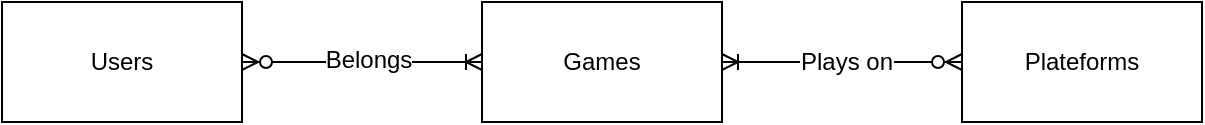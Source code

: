 <mxfile version="12.2.9" type="device" pages="2"><diagram id="h3pteGuTed1MKMoafGjM" name="MCD"><mxGraphModel dx="1408" dy="727" grid="1" gridSize="10" guides="1" tooltips="1" connect="1" arrows="1" fold="1" page="1" pageScale="1" pageWidth="827" pageHeight="1169" math="0" shadow="0"><root><mxCell id="0"/><mxCell id="1" parent="0"/><mxCell id="ch2gQ2WyJTqt1TMOEg5a-2" value="Users" style="rounded=0;whiteSpace=wrap;html=1;" vertex="1" parent="1"><mxGeometry x="40" y="40" width="120" height="60" as="geometry"/></mxCell><mxCell id="ch2gQ2WyJTqt1TMOEg5a-3" value="Games" style="rounded=0;whiteSpace=wrap;html=1;" vertex="1" parent="1"><mxGeometry x="280" y="40" width="120" height="60" as="geometry"/></mxCell><mxCell id="ch2gQ2WyJTqt1TMOEg5a-4" value="Plateforms" style="rounded=0;whiteSpace=wrap;html=1;" vertex="1" parent="1"><mxGeometry x="520" y="40" width="120" height="60" as="geometry"/></mxCell><mxCell id="ch2gQ2WyJTqt1TMOEg5a-5" value="" style="edgeStyle=entityRelationEdgeStyle;fontSize=12;html=1;endArrow=ERoneToMany;startArrow=ERzeroToMany;exitX=1;exitY=0.5;exitDx=0;exitDy=0;entryX=0;entryY=0.5;entryDx=0;entryDy=0;" edge="1" parent="1" source="ch2gQ2WyJTqt1TMOEg5a-2" target="ch2gQ2WyJTqt1TMOEg5a-3"><mxGeometry width="100" height="100" relative="1" as="geometry"><mxPoint x="40" y="220" as="sourcePoint"/><mxPoint x="240" y="100" as="targetPoint"/></mxGeometry></mxCell><mxCell id="ch2gQ2WyJTqt1TMOEg5a-8" value="Belongs" style="text;html=1;align=center;verticalAlign=middle;resizable=0;points=[];;labelBackgroundColor=#ffffff;" vertex="1" connectable="0" parent="ch2gQ2WyJTqt1TMOEg5a-5"><mxGeometry x="0.05" y="1" relative="1" as="geometry"><mxPoint as="offset"/></mxGeometry></mxCell><mxCell id="ch2gQ2WyJTqt1TMOEg5a-6" value="" style="edgeStyle=entityRelationEdgeStyle;fontSize=12;html=1;endArrow=ERzeroToMany;startArrow=ERoneToMany;exitX=1;exitY=0.5;exitDx=0;exitDy=0;startFill=0;endFill=1;entryX=0;entryY=0.5;entryDx=0;entryDy=0;" edge="1" parent="1" source="ch2gQ2WyJTqt1TMOEg5a-3" target="ch2gQ2WyJTqt1TMOEg5a-4"><mxGeometry width="100" height="100" relative="1" as="geometry"><mxPoint x="210" y="220" as="sourcePoint"/><mxPoint x="420" y="170" as="targetPoint"/></mxGeometry></mxCell><mxCell id="ch2gQ2WyJTqt1TMOEg5a-10" value="Plays on" style="text;html=1;align=center;verticalAlign=middle;resizable=0;points=[];;labelBackgroundColor=#ffffff;" vertex="1" connectable="0" parent="ch2gQ2WyJTqt1TMOEg5a-6"><mxGeometry x="0.033" relative="1" as="geometry"><mxPoint as="offset"/></mxGeometry></mxCell></root></mxGraphModel></diagram><diagram id="VMB3PZXkmqwIvgAEilEm" name="MLD"><mxGraphModel dx="1408" dy="727" grid="1" gridSize="10" guides="1" tooltips="1" connect="1" arrows="1" fold="1" page="1" pageScale="1" pageWidth="827" pageHeight="1169" math="0" shadow="0"><root><mxCell id="PIvjRt_Ex7FT_SjobFg0-0"/><mxCell id="PIvjRt_Ex7FT_SjobFg0-1" parent="PIvjRt_Ex7FT_SjobFg0-0"/><mxCell id="CjLSZNkbDNxn4ioVhjxQ-11" value="Platforms" style="swimlane;fontStyle=0;childLayout=stackLayout;horizontal=1;startSize=26;fillColor=#e0e0e0;horizontalStack=0;resizeParent=1;resizeParentMax=0;resizeLast=0;collapsible=1;marginBottom=0;swimlaneFillColor=#ffffff;align=center;fontSize=14;" vertex="1" parent="PIvjRt_Ex7FT_SjobFg0-1"><mxGeometry x="280" y="240" width="160" height="92" as="geometry"/></mxCell><mxCell id="CjLSZNkbDNxn4ioVhjxQ-12" value="idPlatform" style="shape=partialRectangle;top=0;left=0;right=0;bottom=1;align=left;verticalAlign=middle;fillColor=none;spacingLeft=34;spacingRight=4;overflow=hidden;rotatable=0;points=[[0,0.5],[1,0.5]];portConstraint=eastwest;dropTarget=0;fontStyle=5;fontSize=12;" vertex="1" parent="CjLSZNkbDNxn4ioVhjxQ-11"><mxGeometry y="26" width="160" height="30" as="geometry"/></mxCell><mxCell id="CjLSZNkbDNxn4ioVhjxQ-13" value="PK" style="shape=partialRectangle;top=0;left=0;bottom=0;fillColor=none;align=left;verticalAlign=middle;spacingLeft=4;spacingRight=4;overflow=hidden;rotatable=0;points=[];portConstraint=eastwest;part=1;fontSize=12;" vertex="1" connectable="0" parent="CjLSZNkbDNxn4ioVhjxQ-12"><mxGeometry width="30" height="30" as="geometry"/></mxCell><mxCell id="CjLSZNkbDNxn4ioVhjxQ-14" value="Name" style="shape=partialRectangle;top=0;left=0;right=0;bottom=0;align=left;verticalAlign=top;fillColor=none;spacingLeft=34;spacingRight=4;overflow=hidden;rotatable=0;points=[[0,0.5],[1,0.5]];portConstraint=eastwest;dropTarget=0;fontSize=12;" vertex="1" parent="CjLSZNkbDNxn4ioVhjxQ-11"><mxGeometry y="56" width="160" height="26" as="geometry"/></mxCell><mxCell id="CjLSZNkbDNxn4ioVhjxQ-15" value="" style="shape=partialRectangle;top=0;left=0;bottom=0;fillColor=none;align=left;verticalAlign=top;spacingLeft=4;spacingRight=4;overflow=hidden;rotatable=0;points=[];portConstraint=eastwest;part=1;fontSize=12;" vertex="1" connectable="0" parent="CjLSZNkbDNxn4ioVhjxQ-14"><mxGeometry width="30" height="26" as="geometry"/></mxCell><mxCell id="CjLSZNkbDNxn4ioVhjxQ-20" value="" style="shape=partialRectangle;top=0;left=0;right=0;bottom=0;align=left;verticalAlign=top;fillColor=none;spacingLeft=34;spacingRight=4;overflow=hidden;rotatable=0;points=[[0,0.5],[1,0.5]];portConstraint=eastwest;dropTarget=0;fontSize=12;" vertex="1" parent="CjLSZNkbDNxn4ioVhjxQ-11"><mxGeometry y="82" width="160" height="10" as="geometry"/></mxCell><mxCell id="CjLSZNkbDNxn4ioVhjxQ-21" value="" style="shape=partialRectangle;top=0;left=0;bottom=0;fillColor=none;align=left;verticalAlign=top;spacingLeft=4;spacingRight=4;overflow=hidden;rotatable=0;points=[];portConstraint=eastwest;part=1;fontSize=12;" vertex="1" connectable="0" parent="CjLSZNkbDNxn4ioVhjxQ-20"><mxGeometry width="30" height="10" as="geometry"/></mxCell><mxCell id="CjLSZNkbDNxn4ioVhjxQ-22" value="GamesPlatforms" style="swimlane;fontStyle=0;childLayout=stackLayout;horizontal=1;startSize=26;fillColor=#e0e0e0;horizontalStack=0;resizeParent=1;resizeParentMax=0;resizeLast=0;collapsible=1;marginBottom=0;swimlaneFillColor=#ffffff;align=center;fontSize=14;" vertex="1" parent="PIvjRt_Ex7FT_SjobFg0-1"><mxGeometry x="520" y="240" width="160" height="86" as="geometry"/></mxCell><mxCell id="KPs6UUmyUo6TXNEQoNkG-3" value="idGame" style="shape=partialRectangle;top=0;left=0;right=0;bottom=1;align=left;verticalAlign=middle;fillColor=none;spacingLeft=34;spacingRight=4;overflow=hidden;rotatable=0;points=[[0,0.5],[1,0.5]];portConstraint=eastwest;dropTarget=0;fontStyle=5;fontSize=12;" vertex="1" parent="CjLSZNkbDNxn4ioVhjxQ-22"><mxGeometry y="26" width="160" height="30" as="geometry"/></mxCell><mxCell id="KPs6UUmyUo6TXNEQoNkG-4" value="FK" style="shape=partialRectangle;top=0;left=0;bottom=0;fillColor=none;align=left;verticalAlign=middle;spacingLeft=4;spacingRight=4;overflow=hidden;rotatable=0;points=[];portConstraint=eastwest;part=1;fontSize=12;" vertex="1" connectable="0" parent="KPs6UUmyUo6TXNEQoNkG-3"><mxGeometry width="30" height="30" as="geometry"/></mxCell><mxCell id="CjLSZNkbDNxn4ioVhjxQ-23" value="idPlatform" style="shape=partialRectangle;top=0;left=0;right=0;bottom=1;align=left;verticalAlign=middle;fillColor=none;spacingLeft=34;spacingRight=4;overflow=hidden;rotatable=0;points=[[0,0.5],[1,0.5]];portConstraint=eastwest;dropTarget=0;fontStyle=5;fontSize=12;" vertex="1" parent="CjLSZNkbDNxn4ioVhjxQ-22"><mxGeometry y="56" width="160" height="30" as="geometry"/></mxCell><mxCell id="CjLSZNkbDNxn4ioVhjxQ-24" value="FK" style="shape=partialRectangle;top=0;left=0;bottom=0;fillColor=none;align=left;verticalAlign=middle;spacingLeft=4;spacingRight=4;overflow=hidden;rotatable=0;points=[];portConstraint=eastwest;part=1;fontSize=12;" vertex="1" connectable="0" parent="CjLSZNkbDNxn4ioVhjxQ-23"><mxGeometry width="30" height="30" as="geometry"/></mxCell><mxCell id="CjLSZNkbDNxn4ioVhjxQ-33" value="Games" style="swimlane;fontStyle=0;childLayout=stackLayout;horizontal=1;startSize=26;fillColor=#e0e0e0;horizontalStack=0;resizeParent=1;resizeParentMax=0;resizeLast=0;collapsible=1;marginBottom=0;swimlaneFillColor=#ffffff;align=center;fontSize=14;" vertex="1" parent="PIvjRt_Ex7FT_SjobFg0-1"><mxGeometry x="520" y="40" width="160" height="92" as="geometry"/></mxCell><mxCell id="CjLSZNkbDNxn4ioVhjxQ-34" value="idGame" style="shape=partialRectangle;top=0;left=0;right=0;bottom=1;align=left;verticalAlign=middle;fillColor=none;spacingLeft=34;spacingRight=4;overflow=hidden;rotatable=0;points=[[0,0.5],[1,0.5]];portConstraint=eastwest;dropTarget=0;fontStyle=5;fontSize=12;" vertex="1" parent="CjLSZNkbDNxn4ioVhjxQ-33"><mxGeometry y="26" width="160" height="30" as="geometry"/></mxCell><mxCell id="CjLSZNkbDNxn4ioVhjxQ-35" value="PK" style="shape=partialRectangle;top=0;left=0;bottom=0;fillColor=none;align=left;verticalAlign=middle;spacingLeft=4;spacingRight=4;overflow=hidden;rotatable=0;points=[];portConstraint=eastwest;part=1;fontSize=12;" vertex="1" connectable="0" parent="CjLSZNkbDNxn4ioVhjxQ-34"><mxGeometry width="30" height="30" as="geometry"/></mxCell><mxCell id="CjLSZNkbDNxn4ioVhjxQ-36" value="Title" style="shape=partialRectangle;top=0;left=0;right=0;bottom=0;align=left;verticalAlign=top;fillColor=none;spacingLeft=34;spacingRight=4;overflow=hidden;rotatable=0;points=[[0,0.5],[1,0.5]];portConstraint=eastwest;dropTarget=0;fontSize=12;" vertex="1" parent="CjLSZNkbDNxn4ioVhjxQ-33"><mxGeometry y="56" width="160" height="26" as="geometry"/></mxCell><mxCell id="CjLSZNkbDNxn4ioVhjxQ-37" value="" style="shape=partialRectangle;top=0;left=0;bottom=0;fillColor=none;align=left;verticalAlign=top;spacingLeft=4;spacingRight=4;overflow=hidden;rotatable=0;points=[];portConstraint=eastwest;part=1;fontSize=12;" vertex="1" connectable="0" parent="CjLSZNkbDNxn4ioVhjxQ-36"><mxGeometry width="30" height="26" as="geometry"/></mxCell><mxCell id="CjLSZNkbDNxn4ioVhjxQ-42" value="" style="shape=partialRectangle;top=0;left=0;right=0;bottom=0;align=left;verticalAlign=top;fillColor=none;spacingLeft=34;spacingRight=4;overflow=hidden;rotatable=0;points=[[0,0.5],[1,0.5]];portConstraint=eastwest;dropTarget=0;fontSize=12;" vertex="1" parent="CjLSZNkbDNxn4ioVhjxQ-33"><mxGeometry y="82" width="160" height="10" as="geometry"/></mxCell><mxCell id="CjLSZNkbDNxn4ioVhjxQ-43" value="" style="shape=partialRectangle;top=0;left=0;bottom=0;fillColor=none;align=left;verticalAlign=top;spacingLeft=4;spacingRight=4;overflow=hidden;rotatable=0;points=[];portConstraint=eastwest;part=1;fontSize=12;" vertex="1" connectable="0" parent="CjLSZNkbDNxn4ioVhjxQ-42"><mxGeometry width="30" height="10" as="geometry"/></mxCell><mxCell id="CjLSZNkbDNxn4ioVhjxQ-44" value="Library" style="swimlane;fontStyle=0;childLayout=stackLayout;horizontal=1;startSize=26;fillColor=#e0e0e0;horizontalStack=0;resizeParent=1;resizeParentMax=0;resizeLast=0;collapsible=1;marginBottom=0;swimlaneFillColor=#ffffff;align=center;fontSize=14;" vertex="1" parent="PIvjRt_Ex7FT_SjobFg0-1"><mxGeometry x="280" y="40" width="160" height="122" as="geometry"/></mxCell><mxCell id="CjLSZNkbDNxn4ioVhjxQ-45" value="idUser" style="shape=partialRectangle;top=0;left=0;right=0;bottom=1;align=left;verticalAlign=middle;fillColor=none;spacingLeft=34;spacingRight=4;overflow=hidden;rotatable=0;points=[[0,0.5],[1,0.5]];portConstraint=eastwest;dropTarget=0;fontStyle=5;fontSize=12;" vertex="1" parent="CjLSZNkbDNxn4ioVhjxQ-44"><mxGeometry y="26" width="160" height="30" as="geometry"/></mxCell><mxCell id="CjLSZNkbDNxn4ioVhjxQ-46" value="FK" style="shape=partialRectangle;top=0;left=0;bottom=0;fillColor=none;align=left;verticalAlign=middle;spacingLeft=4;spacingRight=4;overflow=hidden;rotatable=0;points=[];portConstraint=eastwest;part=1;fontSize=12;" vertex="1" connectable="0" parent="CjLSZNkbDNxn4ioVhjxQ-45"><mxGeometry width="30" height="30" as="geometry"/></mxCell><mxCell id="KPs6UUmyUo6TXNEQoNkG-1" value="idGame" style="shape=partialRectangle;top=0;left=0;right=0;bottom=1;align=left;verticalAlign=middle;fillColor=none;spacingLeft=34;spacingRight=4;overflow=hidden;rotatable=0;points=[[0,0.5],[1,0.5]];portConstraint=eastwest;dropTarget=0;fontStyle=5;fontSize=12;" vertex="1" parent="CjLSZNkbDNxn4ioVhjxQ-44"><mxGeometry y="56" width="160" height="30" as="geometry"/></mxCell><mxCell id="KPs6UUmyUo6TXNEQoNkG-2" value="FK" style="shape=partialRectangle;top=0;left=0;bottom=0;fillColor=none;align=left;verticalAlign=middle;spacingLeft=4;spacingRight=4;overflow=hidden;rotatable=0;points=[];portConstraint=eastwest;part=1;fontSize=12;" vertex="1" connectable="0" parent="KPs6UUmyUo6TXNEQoNkG-1"><mxGeometry width="30" height="30" as="geometry"/></mxCell><mxCell id="CjLSZNkbDNxn4ioVhjxQ-47" value="DateAdded" style="shape=partialRectangle;top=0;left=0;right=0;bottom=0;align=left;verticalAlign=top;fillColor=none;spacingLeft=34;spacingRight=4;overflow=hidden;rotatable=0;points=[[0,0.5],[1,0.5]];portConstraint=eastwest;dropTarget=0;fontSize=12;" vertex="1" parent="CjLSZNkbDNxn4ioVhjxQ-44"><mxGeometry y="86" width="160" height="26" as="geometry"/></mxCell><mxCell id="CjLSZNkbDNxn4ioVhjxQ-48" value="" style="shape=partialRectangle;top=0;left=0;bottom=0;fillColor=none;align=left;verticalAlign=top;spacingLeft=4;spacingRight=4;overflow=hidden;rotatable=0;points=[];portConstraint=eastwest;part=1;fontSize=12;" vertex="1" connectable="0" parent="CjLSZNkbDNxn4ioVhjxQ-47"><mxGeometry width="30" height="26" as="geometry"/></mxCell><mxCell id="CjLSZNkbDNxn4ioVhjxQ-53" value="" style="shape=partialRectangle;top=0;left=0;right=0;bottom=0;align=left;verticalAlign=top;fillColor=none;spacingLeft=34;spacingRight=4;overflow=hidden;rotatable=0;points=[[0,0.5],[1,0.5]];portConstraint=eastwest;dropTarget=0;fontSize=12;" vertex="1" parent="CjLSZNkbDNxn4ioVhjxQ-44"><mxGeometry y="112" width="160" height="10" as="geometry"/></mxCell><mxCell id="CjLSZNkbDNxn4ioVhjxQ-54" value="" style="shape=partialRectangle;top=0;left=0;bottom=0;fillColor=none;align=left;verticalAlign=top;spacingLeft=4;spacingRight=4;overflow=hidden;rotatable=0;points=[];portConstraint=eastwest;part=1;fontSize=12;" vertex="1" connectable="0" parent="CjLSZNkbDNxn4ioVhjxQ-53"><mxGeometry width="30" height="10" as="geometry"/></mxCell><mxCell id="CjLSZNkbDNxn4ioVhjxQ-55" value="Users" style="swimlane;fontStyle=0;childLayout=stackLayout;horizontal=1;startSize=26;fillColor=#e0e0e0;horizontalStack=0;resizeParent=1;resizeParentMax=0;resizeLast=0;collapsible=1;marginBottom=0;swimlaneFillColor=#ffffff;align=center;fontSize=14;" vertex="1" parent="PIvjRt_Ex7FT_SjobFg0-1"><mxGeometry x="40" y="40" width="160" height="118" as="geometry"/></mxCell><mxCell id="CjLSZNkbDNxn4ioVhjxQ-56" value="idUser" style="shape=partialRectangle;top=0;left=0;right=0;bottom=1;align=left;verticalAlign=middle;fillColor=none;spacingLeft=34;spacingRight=4;overflow=hidden;rotatable=0;points=[[0,0.5],[1,0.5]];portConstraint=eastwest;dropTarget=0;fontStyle=5;fontSize=12;" vertex="1" parent="CjLSZNkbDNxn4ioVhjxQ-55"><mxGeometry y="26" width="160" height="30" as="geometry"/></mxCell><mxCell id="CjLSZNkbDNxn4ioVhjxQ-57" value="PK" style="shape=partialRectangle;top=0;left=0;bottom=0;fillColor=none;align=left;verticalAlign=middle;spacingLeft=4;spacingRight=4;overflow=hidden;rotatable=0;points=[];portConstraint=eastwest;part=1;fontSize=12;" vertex="1" connectable="0" parent="CjLSZNkbDNxn4ioVhjxQ-56"><mxGeometry width="30" height="30" as="geometry"/></mxCell><mxCell id="CjLSZNkbDNxn4ioVhjxQ-58" value="Email" style="shape=partialRectangle;top=0;left=0;right=0;bottom=0;align=left;verticalAlign=top;fillColor=none;spacingLeft=34;spacingRight=4;overflow=hidden;rotatable=0;points=[[0,0.5],[1,0.5]];portConstraint=eastwest;dropTarget=0;fontSize=12;" vertex="1" parent="CjLSZNkbDNxn4ioVhjxQ-55"><mxGeometry y="56" width="160" height="26" as="geometry"/></mxCell><mxCell id="CjLSZNkbDNxn4ioVhjxQ-59" value="" style="shape=partialRectangle;top=0;left=0;bottom=0;fillColor=none;align=left;verticalAlign=top;spacingLeft=4;spacingRight=4;overflow=hidden;rotatable=0;points=[];portConstraint=eastwest;part=1;fontSize=12;" vertex="1" connectable="0" parent="CjLSZNkbDNxn4ioVhjxQ-58"><mxGeometry width="30" height="26" as="geometry"/></mxCell><mxCell id="CjLSZNkbDNxn4ioVhjxQ-60" value="Password" style="shape=partialRectangle;top=0;left=0;right=0;bottom=0;align=left;verticalAlign=top;fillColor=none;spacingLeft=34;spacingRight=4;overflow=hidden;rotatable=0;points=[[0,0.5],[1,0.5]];portConstraint=eastwest;dropTarget=0;fontSize=12;" vertex="1" parent="CjLSZNkbDNxn4ioVhjxQ-55"><mxGeometry y="82" width="160" height="26" as="geometry"/></mxCell><mxCell id="CjLSZNkbDNxn4ioVhjxQ-61" value="" style="shape=partialRectangle;top=0;left=0;bottom=0;fillColor=none;align=left;verticalAlign=top;spacingLeft=4;spacingRight=4;overflow=hidden;rotatable=0;points=[];portConstraint=eastwest;part=1;fontSize=12;" vertex="1" connectable="0" parent="CjLSZNkbDNxn4ioVhjxQ-60"><mxGeometry width="30" height="26" as="geometry"/></mxCell><mxCell id="CjLSZNkbDNxn4ioVhjxQ-64" value="" style="shape=partialRectangle;top=0;left=0;right=0;bottom=0;align=left;verticalAlign=top;fillColor=none;spacingLeft=34;spacingRight=4;overflow=hidden;rotatable=0;points=[[0,0.5],[1,0.5]];portConstraint=eastwest;dropTarget=0;fontSize=12;" vertex="1" parent="CjLSZNkbDNxn4ioVhjxQ-55"><mxGeometry y="108" width="160" height="10" as="geometry"/></mxCell><mxCell id="CjLSZNkbDNxn4ioVhjxQ-65" value="" style="shape=partialRectangle;top=0;left=0;bottom=0;fillColor=none;align=left;verticalAlign=top;spacingLeft=4;spacingRight=4;overflow=hidden;rotatable=0;points=[];portConstraint=eastwest;part=1;fontSize=12;" vertex="1" connectable="0" parent="CjLSZNkbDNxn4ioVhjxQ-64"><mxGeometry width="30" height="10" as="geometry"/></mxCell><mxCell id="jX0ap2MOESfz5JDn7n2c-0" value="" style="edgeStyle=elbowEdgeStyle;fontSize=12;html=1;endArrow=ERzeroToMany;startArrow=ERmandOne;exitX=1;exitY=0.5;exitDx=0;exitDy=0;entryX=0;entryY=0.5;entryDx=0;entryDy=0;" edge="1" parent="PIvjRt_Ex7FT_SjobFg0-1" source="CjLSZNkbDNxn4ioVhjxQ-56" target="CjLSZNkbDNxn4ioVhjxQ-45"><mxGeometry width="100" height="100" relative="1" as="geometry"><mxPoint x="40" y="450" as="sourcePoint"/><mxPoint x="140" y="350" as="targetPoint"/></mxGeometry></mxCell><mxCell id="jX0ap2MOESfz5JDn7n2c-1" value="" style="edgeStyle=elbowEdgeStyle;fontSize=12;html=1;endArrow=ERmandOne;startArrow=ERoneToMany;startFill=0;endFill=0;exitX=1;exitY=0.5;exitDx=0;exitDy=0;entryX=0;entryY=0.5;entryDx=0;entryDy=0;" edge="1" parent="PIvjRt_Ex7FT_SjobFg0-1" source="KPs6UUmyUo6TXNEQoNkG-1" target="CjLSZNkbDNxn4ioVhjxQ-34"><mxGeometry width="100" height="100" relative="1" as="geometry"><mxPoint x="40" y="450" as="sourcePoint"/><mxPoint x="140" y="350" as="targetPoint"/></mxGeometry></mxCell><mxCell id="oTCQjXhbkCbx6s835mu9-0" value="" style="edgeStyle=elbowEdgeStyle;fontSize=12;html=1;endArrow=ERzeroToMany;startArrow=ERmandOne;entryX=0;entryY=0.5;entryDx=0;entryDy=0;exitX=1;exitY=0.5;exitDx=0;exitDy=0;" edge="1" parent="PIvjRt_Ex7FT_SjobFg0-1" source="CjLSZNkbDNxn4ioVhjxQ-12" target="CjLSZNkbDNxn4ioVhjxQ-23"><mxGeometry width="100" height="100" relative="1" as="geometry"><mxPoint x="340" y="460" as="sourcePoint"/><mxPoint x="450" y="300" as="targetPoint"/></mxGeometry></mxCell><mxCell id="oTCQjXhbkCbx6s835mu9-1" value="" style="fontSize=12;html=1;endArrow=ERmandOne;startArrow=ERoneToMany;startFill=0;endFill=0;entryX=1;entryY=0.5;entryDx=0;entryDy=0;exitX=1;exitY=0.5;exitDx=0;exitDy=0;rounded=1;edgeStyle=elbowEdgeStyle;" edge="1" parent="PIvjRt_Ex7FT_SjobFg0-1" source="KPs6UUmyUo6TXNEQoNkG-3" target="CjLSZNkbDNxn4ioVhjxQ-34"><mxGeometry width="100" height="100" relative="1" as="geometry"><mxPoint x="340" y="365" as="sourcePoint"/><mxPoint x="420" y="350" as="targetPoint"/><Array as="points"><mxPoint x="730" y="180"/></Array></mxGeometry></mxCell></root></mxGraphModel></diagram></mxfile>